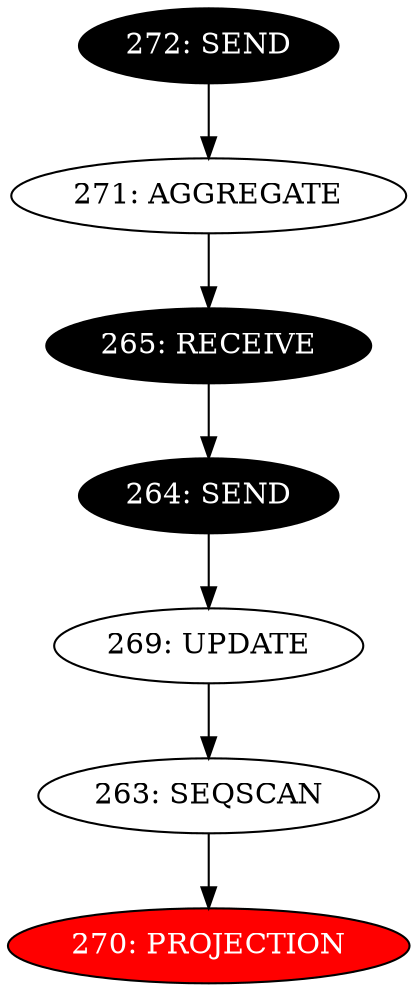 digraph name {
263 [label="263: SEQSCAN" ];
263 -> 270;
270 [label="270: PROJECTION" fontcolor="white" style="filled" fillcolor="red"];
269 [label="269: UPDATE" ];
269 -> 263;
264 [label="264: SEND" fontcolor="white" style="filled" fillcolor="black"];
264 -> 269;
265 [label="265: RECEIVE" fontcolor="white" style="filled" fillcolor="black"];
265 -> 264;
271 [label="271: AGGREGATE" ];
271 -> 265;
272 [label="272: SEND" fontcolor="white" style="filled" fillcolor="black"];
272 -> 271;

}

